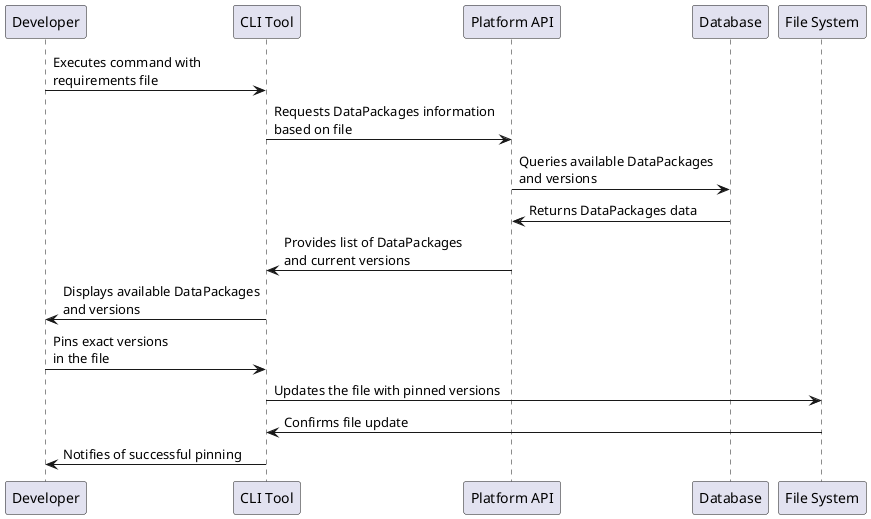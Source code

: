 @startuml
participant Developer
participant "CLI Tool" as CLI
participant "Platform API" as API
participant "Database" as DB
participant "File System" as FS

Developer -> CLI: Executes command with\nrequirements file
CLI -> API: Requests DataPackages information\nbased on file
API -> DB: Queries available DataPackages\nand versions
DB -> API: Returns DataPackages data
API -> CLI: Provides list of DataPackages\nand current versions
CLI -> Developer: Displays available DataPackages\nand versions
Developer -> CLI: Pins exact versions\nin the file
CLI -> FS: Updates the file with pinned versions
FS -> CLI: Confirms file update
CLI -> Developer: Notifies of successful pinning

@enduml